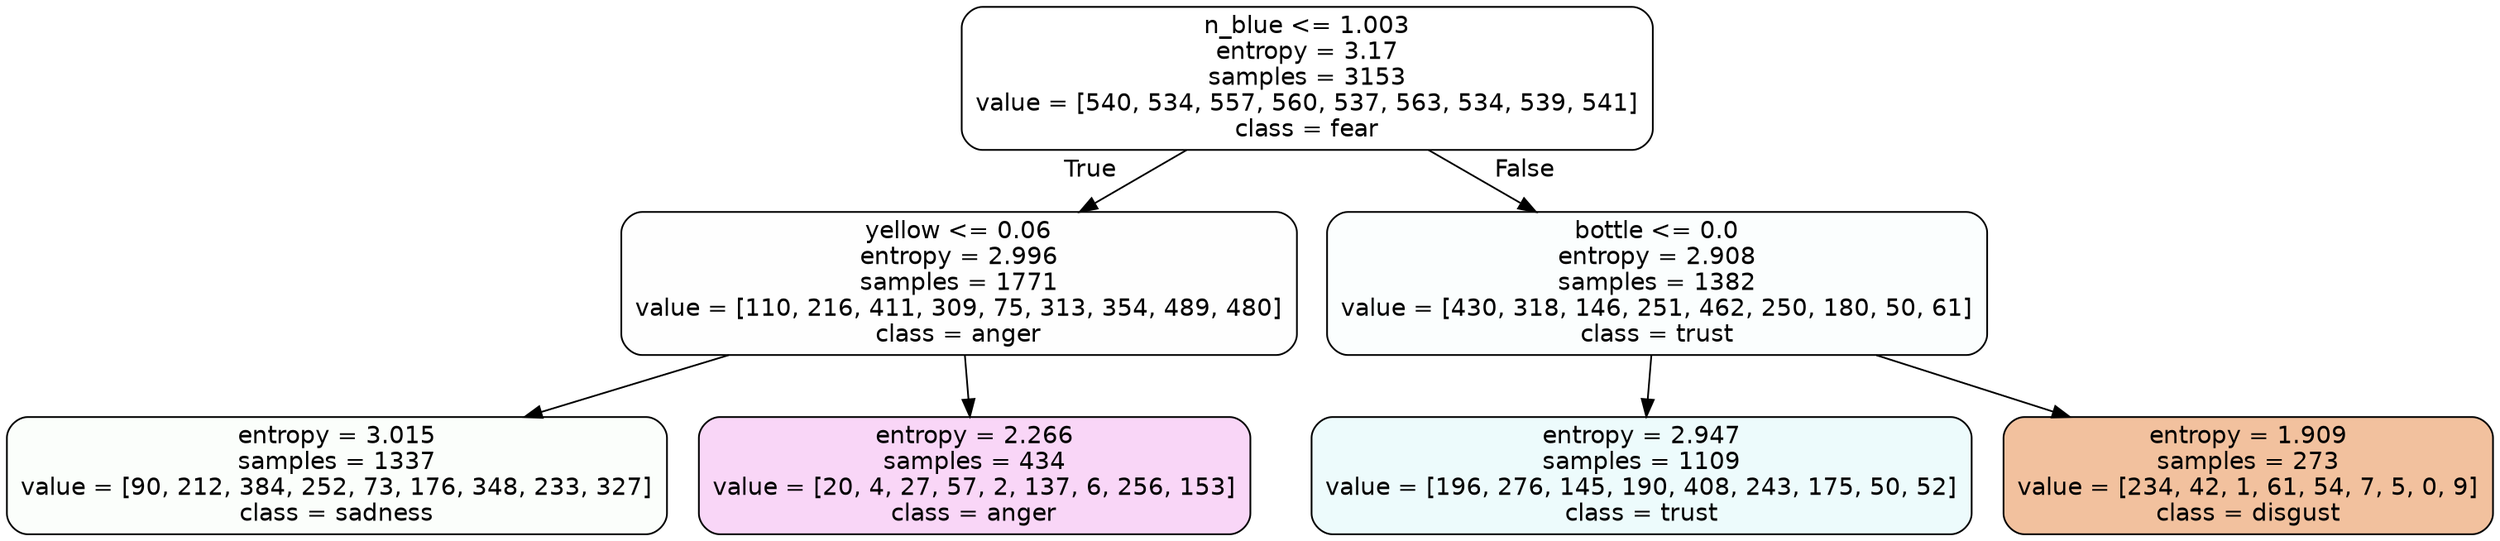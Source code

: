 digraph Tree {
node [shape=box, style="filled, rounded", color="black", fontname=helvetica] ;
edge [fontname=helvetica] ;
0 [label="n_blue <= 1.003\nentropy = 3.17\nsamples = 3153\nvalue = [540, 534, 557, 560, 537, 563, 534, 539, 541]\nclass = fear", fillcolor="#3964e500"] ;
1 [label="yellow <= 0.06\nentropy = 2.996\nsamples = 1771\nvalue = [110, 216, 411, 309, 75, 313, 354, 489, 480]\nclass = anger", fillcolor="#e539d701"] ;
0 -> 1 [labeldistance=2.5, labelangle=45, headlabel="True"] ;
2 [label="entropy = 3.015\nsamples = 1337\nvalue = [90, 212, 384, 252, 73, 176, 348, 233, 327]\nclass = sadness", fillcolor="#64e53905"] ;
1 -> 2 ;
3 [label="entropy = 2.266\nsamples = 434\nvalue = [20, 4, 27, 57, 2, 137, 6, 256, 153]\nclass = anger", fillcolor="#e539d734"] ;
1 -> 3 ;
4 [label="bottle <= 0.0\nentropy = 2.908\nsamples = 1382\nvalue = [430, 318, 146, 251, 462, 250, 180, 50, 61]\nclass = trust", fillcolor="#39d7e505"] ;
0 -> 4 [labeldistance=2.5, labelangle=-45, headlabel="False"] ;
5 [label="entropy = 2.947\nsamples = 1109\nvalue = [196, 276, 145, 190, 408, 243, 175, 50, 52]\nclass = trust", fillcolor="#39d7e517"] ;
4 -> 5 ;
6 [label="entropy = 1.909\nsamples = 273\nvalue = [234, 42, 1, 61, 54, 7, 5, 0, 9]\nclass = disgust", fillcolor="#e581397d"] ;
4 -> 6 ;
}